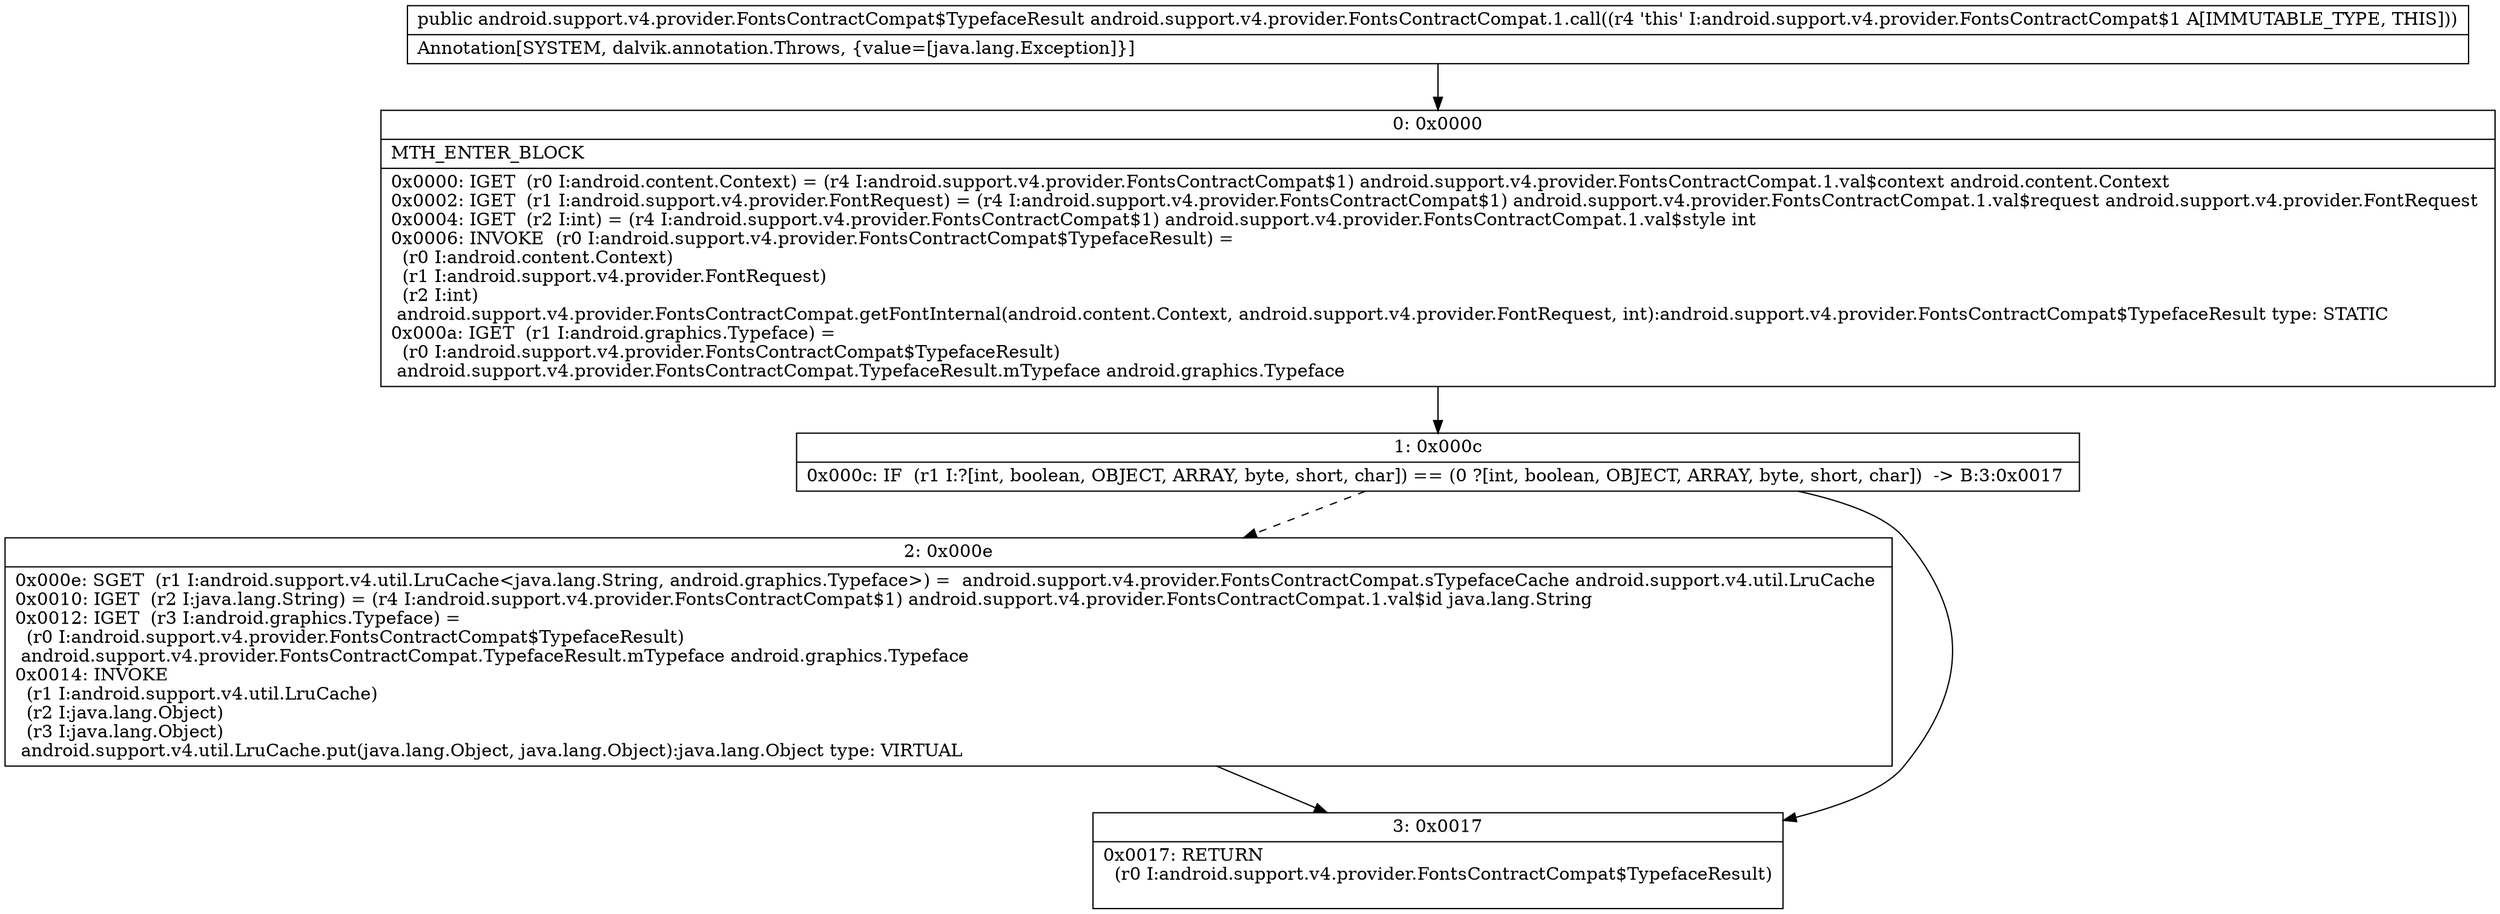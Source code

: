 digraph "CFG forandroid.support.v4.provider.FontsContractCompat.1.call()Landroid\/support\/v4\/provider\/FontsContractCompat$TypefaceResult;" {
Node_0 [shape=record,label="{0\:\ 0x0000|MTH_ENTER_BLOCK\l|0x0000: IGET  (r0 I:android.content.Context) = (r4 I:android.support.v4.provider.FontsContractCompat$1) android.support.v4.provider.FontsContractCompat.1.val$context android.content.Context \l0x0002: IGET  (r1 I:android.support.v4.provider.FontRequest) = (r4 I:android.support.v4.provider.FontsContractCompat$1) android.support.v4.provider.FontsContractCompat.1.val$request android.support.v4.provider.FontRequest \l0x0004: IGET  (r2 I:int) = (r4 I:android.support.v4.provider.FontsContractCompat$1) android.support.v4.provider.FontsContractCompat.1.val$style int \l0x0006: INVOKE  (r0 I:android.support.v4.provider.FontsContractCompat$TypefaceResult) = \l  (r0 I:android.content.Context)\l  (r1 I:android.support.v4.provider.FontRequest)\l  (r2 I:int)\l android.support.v4.provider.FontsContractCompat.getFontInternal(android.content.Context, android.support.v4.provider.FontRequest, int):android.support.v4.provider.FontsContractCompat$TypefaceResult type: STATIC \l0x000a: IGET  (r1 I:android.graphics.Typeface) = \l  (r0 I:android.support.v4.provider.FontsContractCompat$TypefaceResult)\l android.support.v4.provider.FontsContractCompat.TypefaceResult.mTypeface android.graphics.Typeface \l}"];
Node_1 [shape=record,label="{1\:\ 0x000c|0x000c: IF  (r1 I:?[int, boolean, OBJECT, ARRAY, byte, short, char]) == (0 ?[int, boolean, OBJECT, ARRAY, byte, short, char])  \-\> B:3:0x0017 \l}"];
Node_2 [shape=record,label="{2\:\ 0x000e|0x000e: SGET  (r1 I:android.support.v4.util.LruCache\<java.lang.String, android.graphics.Typeface\>) =  android.support.v4.provider.FontsContractCompat.sTypefaceCache android.support.v4.util.LruCache \l0x0010: IGET  (r2 I:java.lang.String) = (r4 I:android.support.v4.provider.FontsContractCompat$1) android.support.v4.provider.FontsContractCompat.1.val$id java.lang.String \l0x0012: IGET  (r3 I:android.graphics.Typeface) = \l  (r0 I:android.support.v4.provider.FontsContractCompat$TypefaceResult)\l android.support.v4.provider.FontsContractCompat.TypefaceResult.mTypeface android.graphics.Typeface \l0x0014: INVOKE  \l  (r1 I:android.support.v4.util.LruCache)\l  (r2 I:java.lang.Object)\l  (r3 I:java.lang.Object)\l android.support.v4.util.LruCache.put(java.lang.Object, java.lang.Object):java.lang.Object type: VIRTUAL \l}"];
Node_3 [shape=record,label="{3\:\ 0x0017|0x0017: RETURN  \l  (r0 I:android.support.v4.provider.FontsContractCompat$TypefaceResult)\l \l}"];
MethodNode[shape=record,label="{public android.support.v4.provider.FontsContractCompat$TypefaceResult android.support.v4.provider.FontsContractCompat.1.call((r4 'this' I:android.support.v4.provider.FontsContractCompat$1 A[IMMUTABLE_TYPE, THIS]))  | Annotation[SYSTEM, dalvik.annotation.Throws, \{value=[java.lang.Exception]\}]\l}"];
MethodNode -> Node_0;
Node_0 -> Node_1;
Node_1 -> Node_2[style=dashed];
Node_1 -> Node_3;
Node_2 -> Node_3;
}

